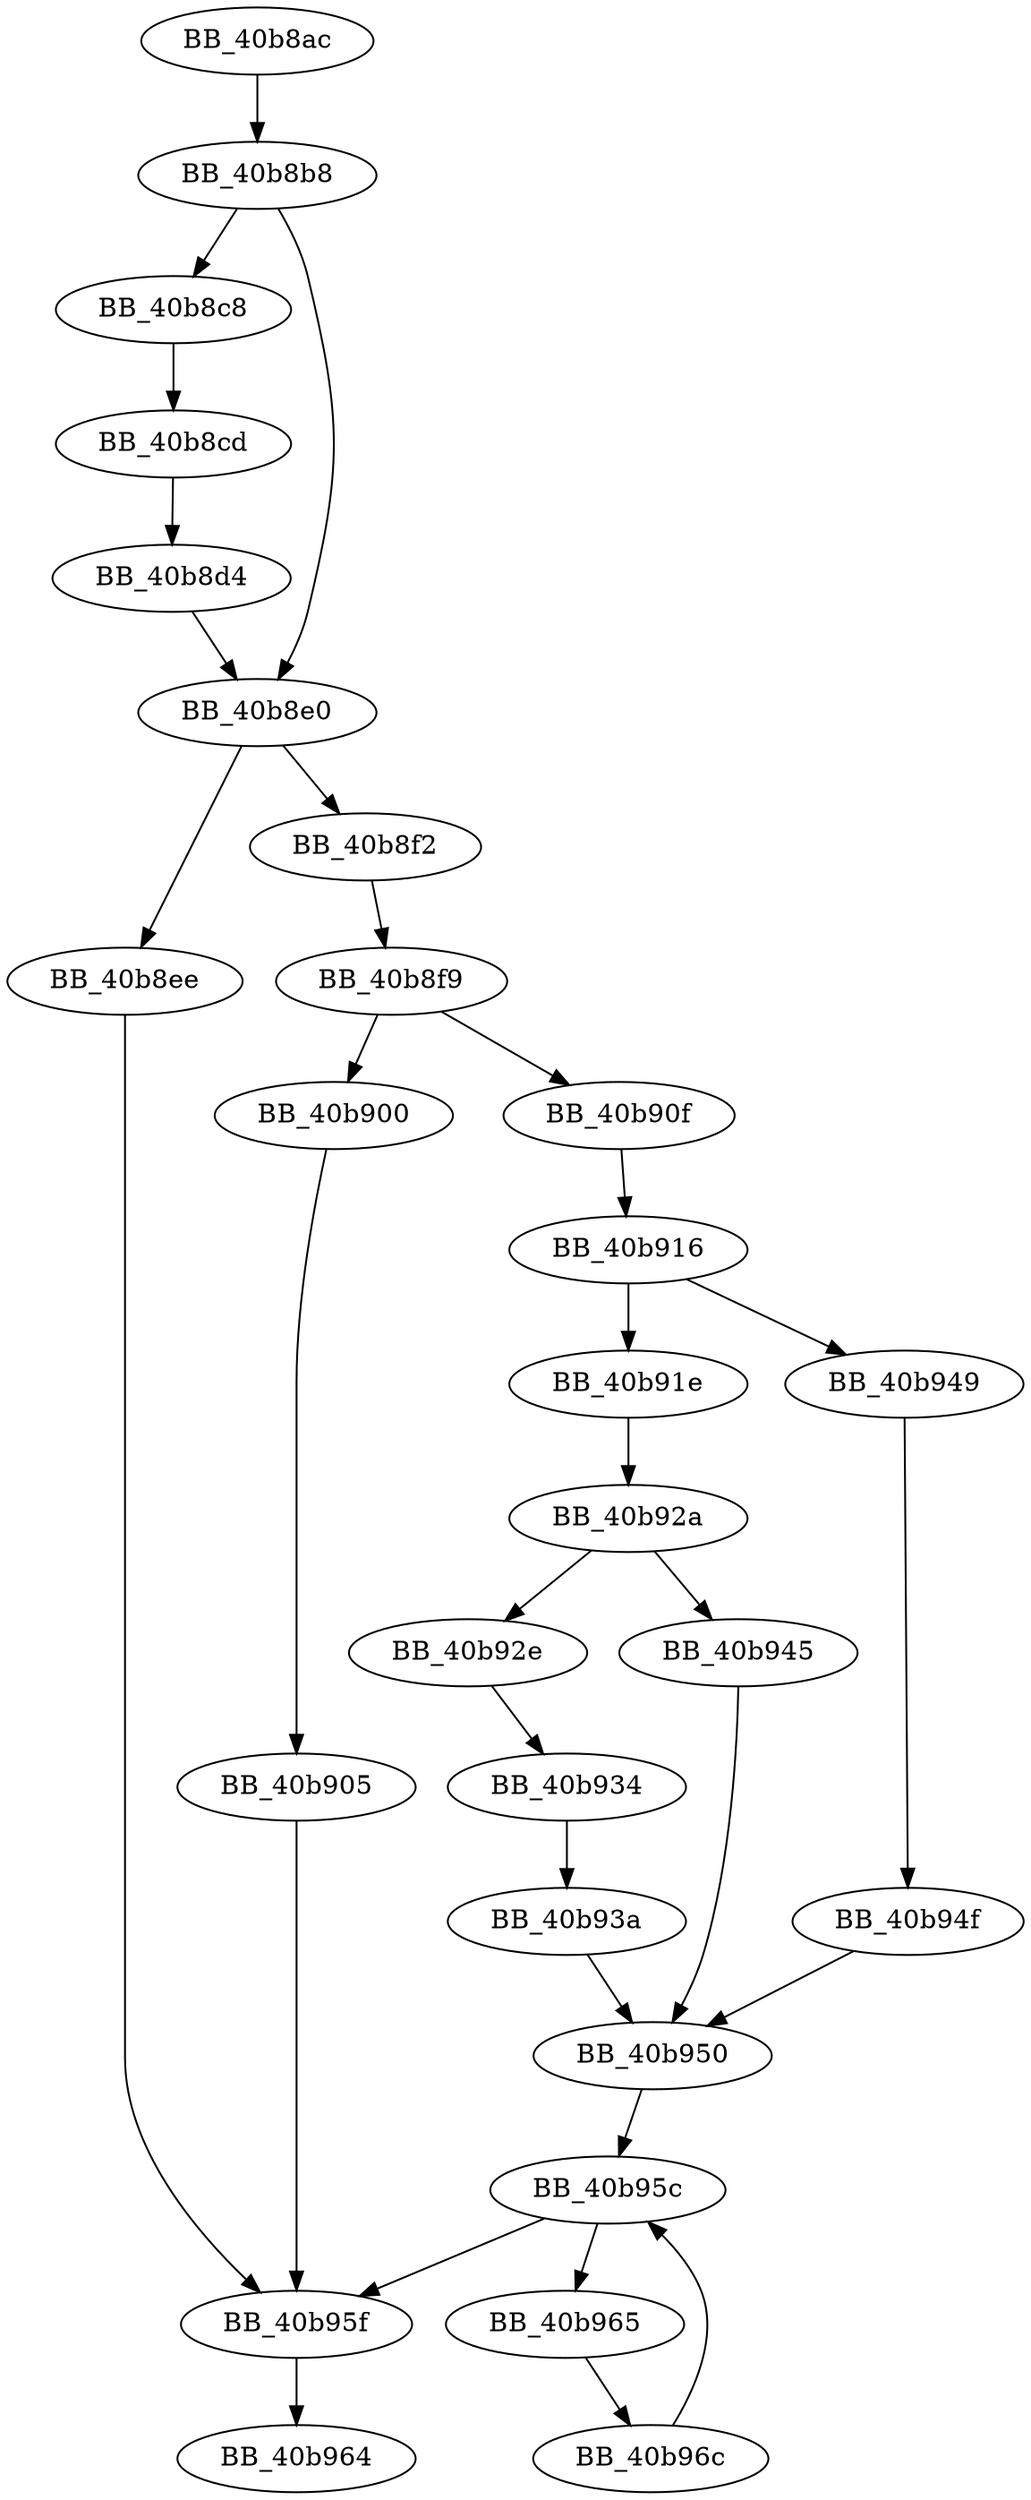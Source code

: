 DiGraph __mtinitlocknum{
BB_40b8ac->BB_40b8b8
BB_40b8b8->BB_40b8c8
BB_40b8b8->BB_40b8e0
BB_40b8c8->BB_40b8cd
BB_40b8cd->BB_40b8d4
BB_40b8d4->BB_40b8e0
BB_40b8e0->BB_40b8ee
BB_40b8e0->BB_40b8f2
BB_40b8ee->BB_40b95f
BB_40b8f2->BB_40b8f9
BB_40b8f9->BB_40b900
BB_40b8f9->BB_40b90f
BB_40b900->BB_40b905
BB_40b905->BB_40b95f
BB_40b90f->BB_40b916
BB_40b916->BB_40b91e
BB_40b916->BB_40b949
BB_40b91e->BB_40b92a
BB_40b92a->BB_40b92e
BB_40b92a->BB_40b945
BB_40b92e->BB_40b934
BB_40b934->BB_40b93a
BB_40b93a->BB_40b950
BB_40b945->BB_40b950
BB_40b949->BB_40b94f
BB_40b94f->BB_40b950
BB_40b950->BB_40b95c
BB_40b95c->BB_40b95f
BB_40b95c->BB_40b965
BB_40b95f->BB_40b964
BB_40b965->BB_40b96c
BB_40b96c->BB_40b95c
}
